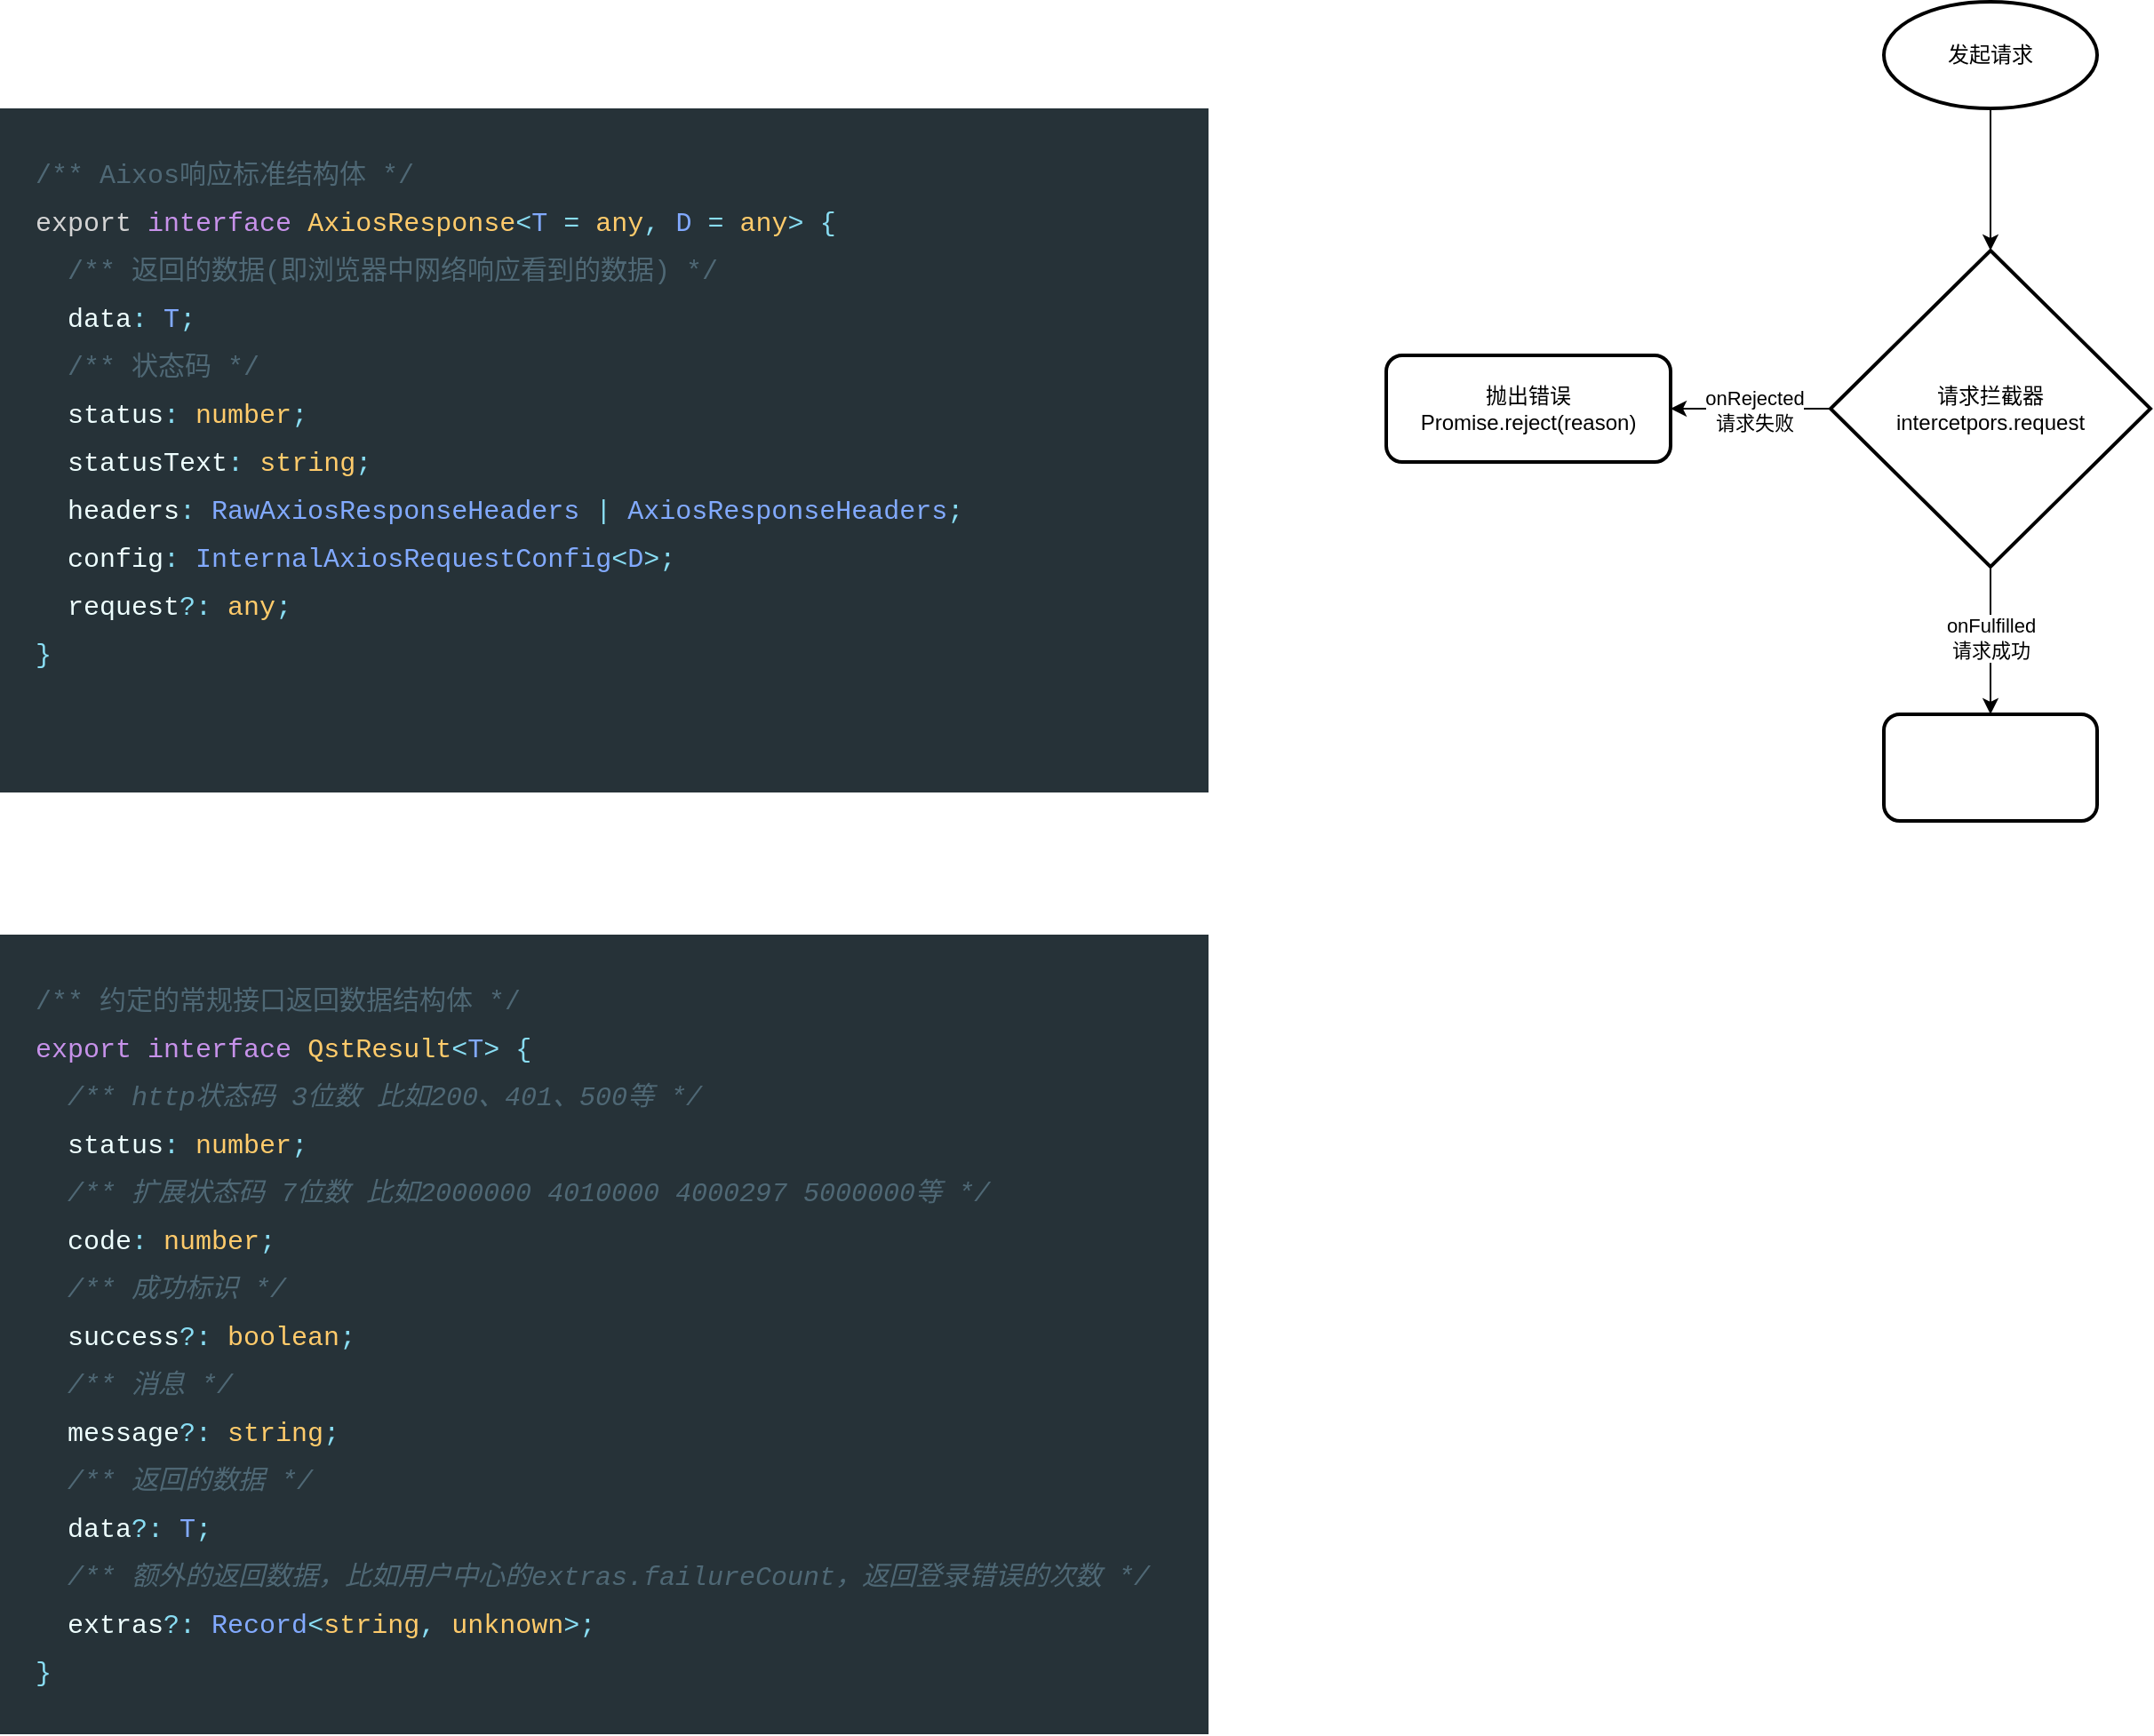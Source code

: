 <mxfile version="21.7.2" type="github">
  <diagram name="第 1 页" id="xQtrfD_Nb6HlviRhQj4i">
    <mxGraphModel dx="1306" dy="773" grid="1" gridSize="10" guides="1" tooltips="1" connect="1" arrows="1" fold="1" page="1" pageScale="1" pageWidth="827" pageHeight="1169" math="0" shadow="0">
      <root>
        <mxCell id="0" />
        <mxCell id="1" parent="0" />
        <mxCell id="5VQ-BHDmZFzjsblghesp-15" value="&lt;div style=&quot;font-family: &amp;quot;Fira Code&amp;quot;, Menlo, Monaco, &amp;quot;Courier New&amp;quot;, monospace, Menlo, Monaco, &amp;quot;Courier New&amp;quot;, monospace; font-size: 15px; line-height: 27px;&quot;&gt;&lt;div style=&quot;line-height: 27px;&quot;&gt;&lt;div style=&quot;&quot;&gt;&lt;font color=&quot;#4f6875&quot;&gt;/** 约定的常规接口返回数据结构体 */&lt;/font&gt;&lt;/div&gt;&lt;div style=&quot;color: rgb(212, 212, 212);&quot;&gt;&lt;span style=&quot;color: #c792ea;&quot;&gt;export&lt;/span&gt;&lt;span style=&quot;color: #eeffff;&quot;&gt; &lt;/span&gt;&lt;span style=&quot;color: #c792ea;&quot;&gt;interface&lt;/span&gt;&lt;span style=&quot;color: #eeffff;&quot;&gt; &lt;/span&gt;&lt;span style=&quot;color: #ffcb6b;&quot;&gt;QstResult&lt;/span&gt;&lt;span style=&quot;color: #89ddf3;&quot;&gt;&amp;lt;&lt;/span&gt;&lt;span style=&quot;color: #82aaff;&quot;&gt;T&lt;/span&gt;&lt;span style=&quot;color: #89ddf3;&quot;&gt;&amp;gt;&lt;/span&gt;&lt;span style=&quot;color: #eeffff;&quot;&gt; &lt;/span&gt;&lt;span style=&quot;color: #89ddf3;&quot;&gt;{&lt;/span&gt;&lt;/div&gt;&lt;div style=&quot;color: rgb(212, 212, 212);&quot;&gt;&lt;span style=&quot;color: #eeffff;&quot;&gt;&lt;/span&gt;&lt;span style=&quot;color: #4f6875;font-style: italic;&quot;&gt;&amp;nbsp; /** http状态码 3位数 比如200、401、500等 */&lt;/span&gt;&lt;/div&gt;&lt;div style=&quot;color: rgb(212, 212, 212);&quot;&gt;&lt;span style=&quot;color: #eeffff;&quot;&gt;&amp;nbsp; status&lt;/span&gt;&lt;span style=&quot;color: #89ddf3;&quot;&gt;:&lt;/span&gt;&lt;span style=&quot;color: #eeffff;&quot;&gt; &lt;/span&gt;&lt;span style=&quot;color: #ffcb6b;&quot;&gt;number&lt;/span&gt;&lt;span style=&quot;color: #89ddf3;&quot;&gt;;&lt;/span&gt;&lt;/div&gt;&lt;div style=&quot;color: rgb(212, 212, 212);&quot;&gt;&lt;span style=&quot;color: #eeffff;&quot;&gt;&lt;/span&gt;&lt;span style=&quot;color: #4f6875;font-style: italic;&quot;&gt;&amp;nbsp; /** 扩展状态码 7位数 比如2000000 4010000 4000297 5000000等 */&lt;/span&gt;&lt;/div&gt;&lt;div style=&quot;color: rgb(212, 212, 212);&quot;&gt;&lt;span style=&quot;color: #eeffff;&quot;&gt;&amp;nbsp; code&lt;/span&gt;&lt;span style=&quot;color: #89ddf3;&quot;&gt;:&lt;/span&gt;&lt;span style=&quot;color: #eeffff;&quot;&gt; &lt;/span&gt;&lt;span style=&quot;color: #ffcb6b;&quot;&gt;number&lt;/span&gt;&lt;span style=&quot;color: #89ddf3;&quot;&gt;;&lt;/span&gt;&lt;/div&gt;&lt;div style=&quot;color: rgb(212, 212, 212);&quot;&gt;&lt;span style=&quot;color: #eeffff;&quot;&gt;&lt;/span&gt;&lt;span style=&quot;color: #4f6875;font-style: italic;&quot;&gt;&amp;nbsp; /** 成功标识 */&lt;/span&gt;&lt;/div&gt;&lt;div style=&quot;color: rgb(212, 212, 212);&quot;&gt;&lt;span style=&quot;color: #eeffff;&quot;&gt;&amp;nbsp; success&lt;/span&gt;&lt;span style=&quot;color: #89ddf3;&quot;&gt;?:&lt;/span&gt;&lt;span style=&quot;color: #eeffff;&quot;&gt; &lt;/span&gt;&lt;span style=&quot;color: #ffcb6b;&quot;&gt;boolean&lt;/span&gt;&lt;span style=&quot;color: #89ddf3;&quot;&gt;;&lt;/span&gt;&lt;/div&gt;&lt;div style=&quot;color: rgb(212, 212, 212);&quot;&gt;&lt;span style=&quot;color: #eeffff;&quot;&gt;&lt;/span&gt;&lt;span style=&quot;color: #4f6875;font-style: italic;&quot;&gt;&amp;nbsp; /** 消息 */&lt;/span&gt;&lt;/div&gt;&lt;div style=&quot;color: rgb(212, 212, 212);&quot;&gt;&lt;span style=&quot;color: #eeffff;&quot;&gt;&amp;nbsp; message&lt;/span&gt;&lt;span style=&quot;color: #89ddf3;&quot;&gt;?:&lt;/span&gt;&lt;span style=&quot;color: #eeffff;&quot;&gt; &lt;/span&gt;&lt;span style=&quot;color: #ffcb6b;&quot;&gt;string&lt;/span&gt;&lt;span style=&quot;color: #89ddf3;&quot;&gt;;&lt;/span&gt;&lt;/div&gt;&lt;div style=&quot;color: rgb(212, 212, 212);&quot;&gt;&lt;span style=&quot;color: #eeffff;&quot;&gt;&lt;/span&gt;&lt;span style=&quot;color: #4f6875;font-style: italic;&quot;&gt;&amp;nbsp; /** 返回的数据 */&lt;/span&gt;&lt;/div&gt;&lt;div style=&quot;color: rgb(212, 212, 212);&quot;&gt;&lt;span style=&quot;color: #eeffff;&quot;&gt;&amp;nbsp; data&lt;/span&gt;&lt;span style=&quot;color: #89ddf3;&quot;&gt;?:&lt;/span&gt;&lt;span style=&quot;color: #eeffff;&quot;&gt; &lt;/span&gt;&lt;span style=&quot;color: #82aaff;&quot;&gt;T&lt;/span&gt;&lt;span style=&quot;color: #89ddf3;&quot;&gt;;&lt;/span&gt;&lt;/div&gt;&lt;div style=&quot;color: rgb(212, 212, 212);&quot;&gt;&lt;span style=&quot;color: #eeffff;&quot;&gt;&lt;/span&gt;&lt;span style=&quot;color: #4f6875;font-style: italic;&quot;&gt;&amp;nbsp; /** 额外的返回数据，比如用户中心的extras.failureCount，返回登录错误的次数 */&lt;/span&gt;&lt;/div&gt;&lt;div style=&quot;color: rgb(212, 212, 212);&quot;&gt;&lt;span style=&quot;color: #eeffff;&quot;&gt;&amp;nbsp; extras&lt;/span&gt;&lt;span style=&quot;color: #89ddf3;&quot;&gt;?:&lt;/span&gt;&lt;span style=&quot;color: #eeffff;&quot;&gt; &lt;/span&gt;&lt;span style=&quot;color: #82aaff;&quot;&gt;Record&lt;/span&gt;&lt;span style=&quot;color: #89ddf3;&quot;&gt;&amp;lt;&lt;/span&gt;&lt;span style=&quot;color: #ffcb6b;&quot;&gt;string&lt;/span&gt;&lt;span style=&quot;color: #89ddf3;&quot;&gt;,&lt;/span&gt;&lt;span style=&quot;color: #eeffff;&quot;&gt; &lt;/span&gt;&lt;span style=&quot;color: #ffcb6b;&quot;&gt;unknown&lt;/span&gt;&lt;span style=&quot;color: #89ddf3;&quot;&gt;&amp;gt;;&lt;/span&gt;&lt;/div&gt;&lt;div style=&quot;color: rgb(212, 212, 212);&quot;&gt;&lt;span style=&quot;color: #89ddf3;&quot;&gt;}&lt;/span&gt;&lt;/div&gt;&lt;/div&gt;&lt;/div&gt;" style="text;whiteSpace=wrap;html=1;perimeter=rectanglePerimeter;container=0;backgroundOutline=0;comic=0;labelBorderColor=none;verticalAlign=top;fontStyle=0;spacingTop=10;labelBackgroundColor=#263238;spacing=10;spacingLeft=10;spacingBottom=10;spacingRight=10;fillColor=#263238;" vertex="1" parent="1">
          <mxGeometry x="80" y="585" width="680" height="450" as="geometry" />
        </mxCell>
        <mxCell id="5VQ-BHDmZFzjsblghesp-24" value="&lt;div style=&quot;font-family: &amp;quot;Fira Code&amp;quot;, Menlo, Monaco, &amp;quot;Courier New&amp;quot;, monospace, Menlo, Monaco, &amp;quot;Courier New&amp;quot;, monospace; font-size: 15px; line-height: 27px;&quot;&gt;&lt;div style=&quot;line-height: 27px;&quot;&gt;&lt;div style=&quot;&quot;&gt;&lt;div style=&quot;line-height: 27px;&quot;&gt;&lt;div style=&quot;&quot;&gt;&lt;font color=&quot;#4f6875&quot;&gt;/** Aixos响应标准结构体 */&lt;/font&gt;&lt;br&gt;&lt;/div&gt;&lt;div style=&quot;color: rgb(212, 212, 212);&quot;&gt;export&lt;span style=&quot;color: #eeffff;&quot;&gt; &lt;/span&gt;&lt;span style=&quot;color: #c792ea;&quot;&gt;interface&lt;/span&gt;&lt;span style=&quot;color: #eeffff;&quot;&gt; &lt;/span&gt;&lt;span style=&quot;color: #ffcb6b;&quot;&gt;AxiosResponse&lt;/span&gt;&lt;span style=&quot;color: #89ddf3;&quot;&gt;&amp;lt;&lt;/span&gt;&lt;span style=&quot;color: #82aaff;&quot;&gt;T&lt;/span&gt;&lt;span style=&quot;color: #eeffff;&quot;&gt; &lt;/span&gt;&lt;span style=&quot;color: #89ddf3;&quot;&gt;=&lt;/span&gt;&lt;span style=&quot;color: #eeffff;&quot;&gt; &lt;/span&gt;&lt;span style=&quot;color: #ffcb6b;&quot;&gt;any&lt;/span&gt;&lt;span style=&quot;color: #89ddf3;&quot;&gt;,&lt;/span&gt;&lt;span style=&quot;color: #eeffff;&quot;&gt; &lt;/span&gt;&lt;span style=&quot;color: #82aaff;&quot;&gt;D&lt;/span&gt;&lt;span style=&quot;color: #eeffff;&quot;&gt; &lt;/span&gt;&lt;span style=&quot;color: #89ddf3;&quot;&gt;=&lt;/span&gt;&lt;span style=&quot;color: #eeffff;&quot;&gt; &lt;/span&gt;&lt;span style=&quot;color: #ffcb6b;&quot;&gt;any&lt;/span&gt;&lt;span style=&quot;color: #89ddf3;&quot;&gt;&amp;gt;&lt;/span&gt;&lt;span style=&quot;color: #eeffff;&quot;&gt; &lt;/span&gt;&lt;span style=&quot;color: #89ddf3;&quot;&gt;{&lt;/span&gt;&lt;/div&gt;&lt;div style=&quot;&quot;&gt;&lt;span style=&quot;color: rgb(137, 221, 243);&quot;&gt;&amp;nbsp; &lt;/span&gt;&lt;font color=&quot;#4f6875&quot;&gt;/** 返回的数据(即浏览器中网络响应看到的数据) */&lt;/font&gt;&lt;/div&gt;&lt;div style=&quot;color: rgb(212, 212, 212);&quot;&gt;&lt;span style=&quot;color: #eeffff;&quot;&gt;&amp;nbsp; data&lt;/span&gt;&lt;span style=&quot;color: #89ddf3;&quot;&gt;:&lt;/span&gt;&lt;span style=&quot;color: #eeffff;&quot;&gt; &lt;/span&gt;&lt;span style=&quot;color: #82aaff;&quot;&gt;T&lt;/span&gt;&lt;span style=&quot;color: #89ddf3;&quot;&gt;;&lt;/span&gt;&lt;/div&gt;&lt;div style=&quot;&quot;&gt;&lt;span style=&quot;color: rgb(137, 221, 243);&quot;&gt;&amp;nbsp;&amp;nbsp;&lt;/span&gt;&lt;font color=&quot;#4f6875&quot;&gt;/** 状态码 */&lt;/font&gt;&lt;/div&gt;&lt;div style=&quot;color: rgb(212, 212, 212);&quot;&gt;&lt;span style=&quot;color: #eeffff;&quot;&gt;&amp;nbsp; status&lt;/span&gt;&lt;span style=&quot;color: #89ddf3;&quot;&gt;:&lt;/span&gt;&lt;span style=&quot;color: #eeffff;&quot;&gt; &lt;/span&gt;&lt;span style=&quot;color: #ffcb6b;&quot;&gt;number&lt;/span&gt;&lt;span style=&quot;color: #89ddf3;&quot;&gt;;&lt;/span&gt;&lt;/div&gt;&lt;div style=&quot;color: rgb(212, 212, 212);&quot;&gt;&lt;span style=&quot;color: #eeffff;&quot;&gt;&amp;nbsp; statusText&lt;/span&gt;&lt;span style=&quot;color: #89ddf3;&quot;&gt;:&lt;/span&gt;&lt;span style=&quot;color: #eeffff;&quot;&gt; &lt;/span&gt;&lt;span style=&quot;color: #ffcb6b;&quot;&gt;string&lt;/span&gt;&lt;span style=&quot;color: #89ddf3;&quot;&gt;;&lt;/span&gt;&lt;/div&gt;&lt;div style=&quot;color: rgb(212, 212, 212);&quot;&gt;&lt;span style=&quot;color: #eeffff;&quot;&gt;&amp;nbsp; headers&lt;/span&gt;&lt;span style=&quot;color: #89ddf3;&quot;&gt;:&lt;/span&gt;&lt;span style=&quot;color: #eeffff;&quot;&gt; &lt;/span&gt;&lt;span style=&quot;color: #82aaff;&quot;&gt;RawAxiosResponseHeaders&lt;/span&gt;&lt;span style=&quot;color: #eeffff;&quot;&gt; &lt;/span&gt;&lt;span style=&quot;color: #89ddf3;&quot;&gt;|&lt;/span&gt;&lt;span style=&quot;color: #eeffff;&quot;&gt; &lt;/span&gt;&lt;span style=&quot;color: #82aaff;&quot;&gt;AxiosResponseHeaders&lt;/span&gt;&lt;span style=&quot;color: #89ddf3;&quot;&gt;;&lt;/span&gt;&lt;/div&gt;&lt;div style=&quot;color: rgb(212, 212, 212);&quot;&gt;&lt;span style=&quot;color: #eeffff;&quot;&gt;&amp;nbsp; config&lt;/span&gt;&lt;span style=&quot;color: #89ddf3;&quot;&gt;:&lt;/span&gt;&lt;span style=&quot;color: #eeffff;&quot;&gt; &lt;/span&gt;&lt;span style=&quot;color: #82aaff;&quot;&gt;InternalAxiosRequestConfig&lt;/span&gt;&lt;span style=&quot;color: #89ddf3;&quot;&gt;&amp;lt;&lt;/span&gt;&lt;span style=&quot;color: #82aaff;&quot;&gt;D&lt;/span&gt;&lt;span style=&quot;color: #89ddf3;&quot;&gt;&amp;gt;;&lt;/span&gt;&lt;/div&gt;&lt;div style=&quot;color: rgb(212, 212, 212);&quot;&gt;&lt;span style=&quot;color: #eeffff;&quot;&gt;&amp;nbsp; request&lt;/span&gt;&lt;span style=&quot;color: #89ddf3;&quot;&gt;?:&lt;/span&gt;&lt;span style=&quot;color: #eeffff;&quot;&gt; &lt;/span&gt;&lt;span style=&quot;color: #ffcb6b;&quot;&gt;any&lt;/span&gt;&lt;span style=&quot;color: #89ddf3;&quot;&gt;;&lt;/span&gt;&lt;/div&gt;&lt;div style=&quot;color: rgb(212, 212, 212);&quot;&gt;&lt;span style=&quot;color: #89ddf3;&quot;&gt;}&lt;/span&gt;&lt;/div&gt;&lt;/div&gt;&lt;/div&gt;&lt;/div&gt;&lt;/div&gt;" style="text;whiteSpace=wrap;html=1;perimeter=rectanglePerimeter;container=0;backgroundOutline=0;comic=0;labelBorderColor=none;verticalAlign=top;fontStyle=0;spacingTop=10;labelBackgroundColor=#263238;spacing=10;spacingLeft=10;spacingBottom=10;spacingRight=10;fillColor=#263238;" vertex="1" parent="1">
          <mxGeometry x="80" y="120" width="680" height="385" as="geometry" />
        </mxCell>
        <mxCell id="5VQ-BHDmZFzjsblghesp-27" value="" style="edgeStyle=orthogonalEdgeStyle;rounded=0;orthogonalLoop=1;jettySize=auto;html=1;entryX=0.5;entryY=0;entryDx=0;entryDy=0;" edge="1" parent="1" source="5VQ-BHDmZFzjsblghesp-25" target="5VQ-BHDmZFzjsblghesp-28">
          <mxGeometry relative="1" as="geometry">
            <mxPoint x="1200" y="200" as="targetPoint" />
          </mxGeometry>
        </mxCell>
        <mxCell id="5VQ-BHDmZFzjsblghesp-25" value="发起请求" style="strokeWidth=2;html=1;shape=mxgraph.flowchart.start_1;whiteSpace=wrap;" vertex="1" parent="1">
          <mxGeometry x="1140" y="60" width="120" height="60" as="geometry" />
        </mxCell>
        <mxCell id="5VQ-BHDmZFzjsblghesp-34" value="" style="edgeStyle=orthogonalEdgeStyle;rounded=0;orthogonalLoop=1;jettySize=auto;html=1;" edge="1" parent="1" source="5VQ-BHDmZFzjsblghesp-28" target="5VQ-BHDmZFzjsblghesp-33">
          <mxGeometry relative="1" as="geometry" />
        </mxCell>
        <mxCell id="5VQ-BHDmZFzjsblghesp-38" value="onRejected&lt;br&gt;请求失败" style="edgeLabel;html=1;align=center;verticalAlign=middle;resizable=0;points=[];" vertex="1" connectable="0" parent="5VQ-BHDmZFzjsblghesp-34">
          <mxGeometry x="-0.028" y="1" relative="1" as="geometry">
            <mxPoint as="offset" />
          </mxGeometry>
        </mxCell>
        <mxCell id="5VQ-BHDmZFzjsblghesp-40" value="" style="edgeStyle=orthogonalEdgeStyle;rounded=0;orthogonalLoop=1;jettySize=auto;html=1;" edge="1" parent="1" source="5VQ-BHDmZFzjsblghesp-28" target="5VQ-BHDmZFzjsblghesp-39">
          <mxGeometry relative="1" as="geometry" />
        </mxCell>
        <mxCell id="5VQ-BHDmZFzjsblghesp-41" value="onFulfilled&lt;br&gt;请求成功" style="edgeLabel;html=1;align=center;verticalAlign=middle;resizable=0;points=[];" vertex="1" connectable="0" parent="5VQ-BHDmZFzjsblghesp-40">
          <mxGeometry x="-0.045" y="4" relative="1" as="geometry">
            <mxPoint x="-4" as="offset" />
          </mxGeometry>
        </mxCell>
        <mxCell id="5VQ-BHDmZFzjsblghesp-28" value="请求拦截器&lt;br&gt;intercetpors.request" style="rhombus;whiteSpace=wrap;html=1;strokeWidth=2;" vertex="1" parent="1">
          <mxGeometry x="1110" y="200" width="180" height="178" as="geometry" />
        </mxCell>
        <mxCell id="5VQ-BHDmZFzjsblghesp-33" value="抛出错误&lt;br&gt;Promise.reject(reason)" style="rounded=1;whiteSpace=wrap;html=1;strokeWidth=2;" vertex="1" parent="1">
          <mxGeometry x="860" y="259" width="160" height="60" as="geometry" />
        </mxCell>
        <mxCell id="5VQ-BHDmZFzjsblghesp-39" value="" style="rounded=1;whiteSpace=wrap;html=1;strokeWidth=2;" vertex="1" parent="1">
          <mxGeometry x="1140" y="461" width="120" height="60" as="geometry" />
        </mxCell>
      </root>
    </mxGraphModel>
  </diagram>
</mxfile>

